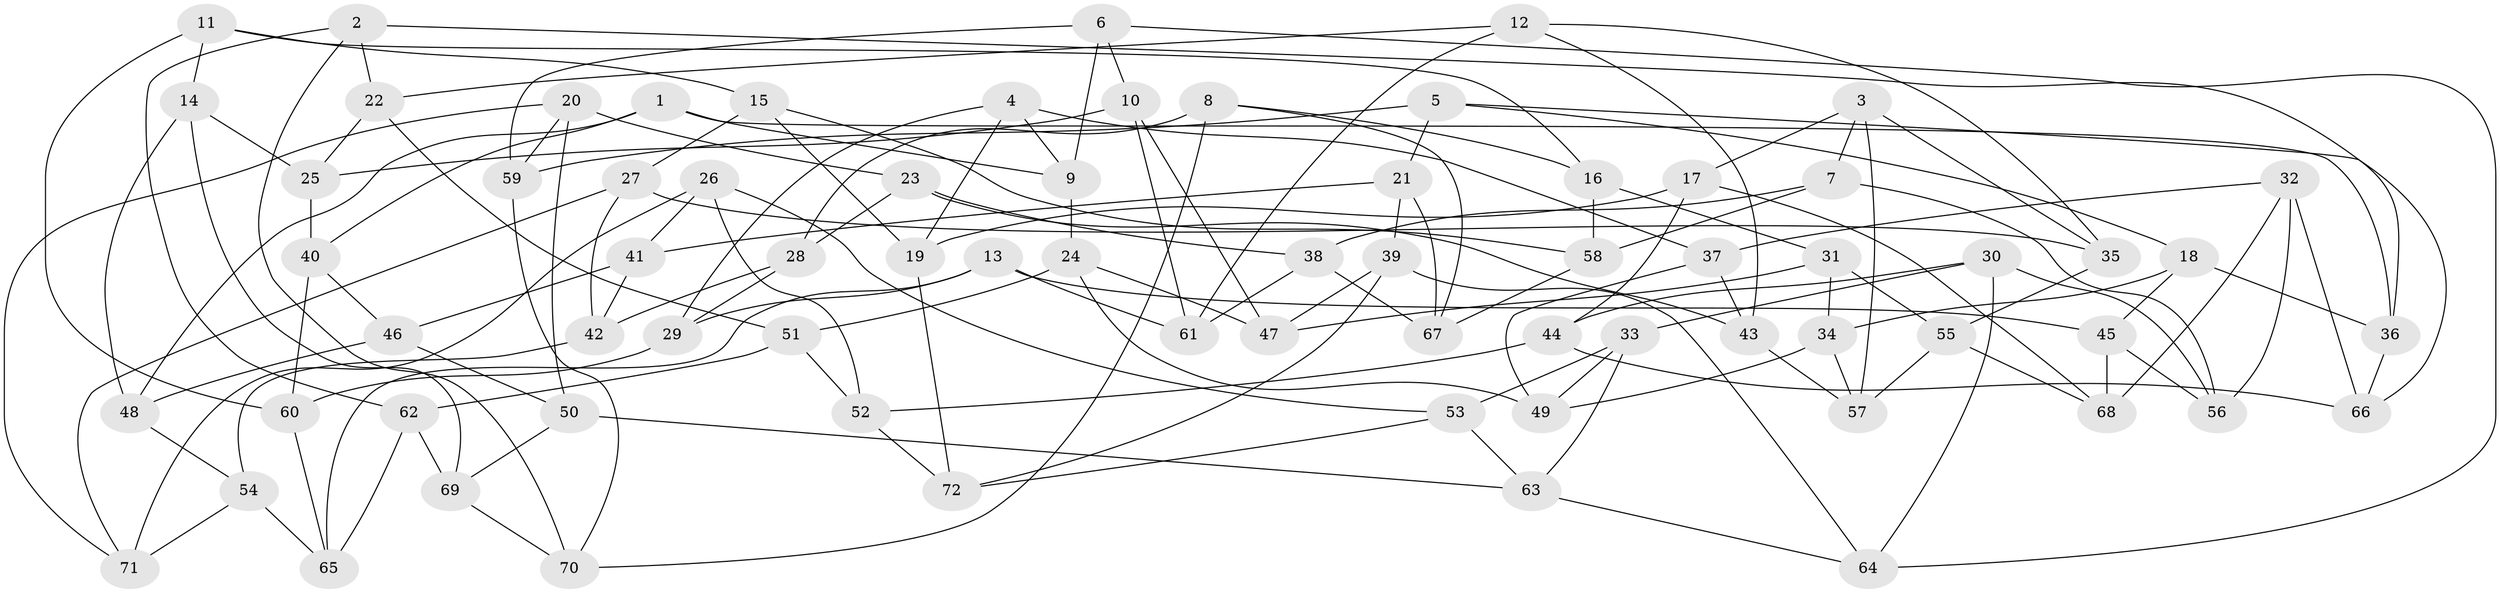 // coarse degree distribution, {11: 0.05555555555555555, 8: 0.05555555555555555, 9: 0.08333333333333333, 10: 0.08333333333333333, 5: 0.027777777777777776, 3: 0.2222222222222222, 4: 0.4722222222222222}
// Generated by graph-tools (version 1.1) at 2025/53/03/04/25 22:53:46]
// undirected, 72 vertices, 144 edges
graph export_dot {
  node [color=gray90,style=filled];
  1;
  2;
  3;
  4;
  5;
  6;
  7;
  8;
  9;
  10;
  11;
  12;
  13;
  14;
  15;
  16;
  17;
  18;
  19;
  20;
  21;
  22;
  23;
  24;
  25;
  26;
  27;
  28;
  29;
  30;
  31;
  32;
  33;
  34;
  35;
  36;
  37;
  38;
  39;
  40;
  41;
  42;
  43;
  44;
  45;
  46;
  47;
  48;
  49;
  50;
  51;
  52;
  53;
  54;
  55;
  56;
  57;
  58;
  59;
  60;
  61;
  62;
  63;
  64;
  65;
  66;
  67;
  68;
  69;
  70;
  71;
  72;
  1 -- 36;
  1 -- 48;
  1 -- 40;
  1 -- 9;
  2 -- 62;
  2 -- 22;
  2 -- 70;
  2 -- 36;
  3 -- 57;
  3 -- 35;
  3 -- 17;
  3 -- 7;
  4 -- 19;
  4 -- 29;
  4 -- 37;
  4 -- 9;
  5 -- 66;
  5 -- 18;
  5 -- 59;
  5 -- 21;
  6 -- 10;
  6 -- 9;
  6 -- 59;
  6 -- 64;
  7 -- 56;
  7 -- 38;
  7 -- 58;
  8 -- 16;
  8 -- 28;
  8 -- 70;
  8 -- 67;
  9 -- 24;
  10 -- 25;
  10 -- 47;
  10 -- 61;
  11 -- 14;
  11 -- 16;
  11 -- 60;
  11 -- 15;
  12 -- 61;
  12 -- 22;
  12 -- 35;
  12 -- 43;
  13 -- 29;
  13 -- 61;
  13 -- 45;
  13 -- 65;
  14 -- 69;
  14 -- 25;
  14 -- 48;
  15 -- 58;
  15 -- 27;
  15 -- 19;
  16 -- 31;
  16 -- 58;
  17 -- 19;
  17 -- 44;
  17 -- 68;
  18 -- 36;
  18 -- 34;
  18 -- 45;
  19 -- 72;
  20 -- 71;
  20 -- 59;
  20 -- 50;
  20 -- 23;
  21 -- 41;
  21 -- 67;
  21 -- 39;
  22 -- 25;
  22 -- 51;
  23 -- 28;
  23 -- 38;
  23 -- 43;
  24 -- 47;
  24 -- 51;
  24 -- 49;
  25 -- 40;
  26 -- 41;
  26 -- 71;
  26 -- 52;
  26 -- 53;
  27 -- 35;
  27 -- 42;
  27 -- 71;
  28 -- 42;
  28 -- 29;
  29 -- 60;
  30 -- 56;
  30 -- 64;
  30 -- 44;
  30 -- 33;
  31 -- 47;
  31 -- 34;
  31 -- 55;
  32 -- 37;
  32 -- 68;
  32 -- 56;
  32 -- 66;
  33 -- 63;
  33 -- 49;
  33 -- 53;
  34 -- 57;
  34 -- 49;
  35 -- 55;
  36 -- 66;
  37 -- 49;
  37 -- 43;
  38 -- 61;
  38 -- 67;
  39 -- 72;
  39 -- 64;
  39 -- 47;
  40 -- 46;
  40 -- 60;
  41 -- 46;
  41 -- 42;
  42 -- 54;
  43 -- 57;
  44 -- 66;
  44 -- 52;
  45 -- 56;
  45 -- 68;
  46 -- 50;
  46 -- 48;
  48 -- 54;
  50 -- 69;
  50 -- 63;
  51 -- 62;
  51 -- 52;
  52 -- 72;
  53 -- 63;
  53 -- 72;
  54 -- 71;
  54 -- 65;
  55 -- 57;
  55 -- 68;
  58 -- 67;
  59 -- 70;
  60 -- 65;
  62 -- 69;
  62 -- 65;
  63 -- 64;
  69 -- 70;
}
